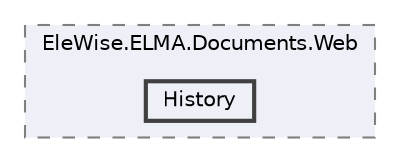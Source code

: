 digraph "Web/Modules/EleWise.ELMA.Documents.Web/History"
{
 // LATEX_PDF_SIZE
  bgcolor="transparent";
  edge [fontname=Helvetica,fontsize=10,labelfontname=Helvetica,labelfontsize=10];
  node [fontname=Helvetica,fontsize=10,shape=box,height=0.2,width=0.4];
  compound=true
  subgraph clusterdir_7b30ed932694c4fcdc3e91e9f60fe418 {
    graph [ bgcolor="#edf0f7", pencolor="grey50", label="EleWise.ELMA.Documents.Web", fontname=Helvetica,fontsize=10 style="filled,dashed", URL="dir_7b30ed932694c4fcdc3e91e9f60fe418.html",tooltip=""]
  dir_79ac58736bdc90bf3f89be4cd05b9a90 [label="History", fillcolor="#edf0f7", color="grey25", style="filled,bold", URL="dir_79ac58736bdc90bf3f89be4cd05b9a90.html",tooltip=""];
  }
}
